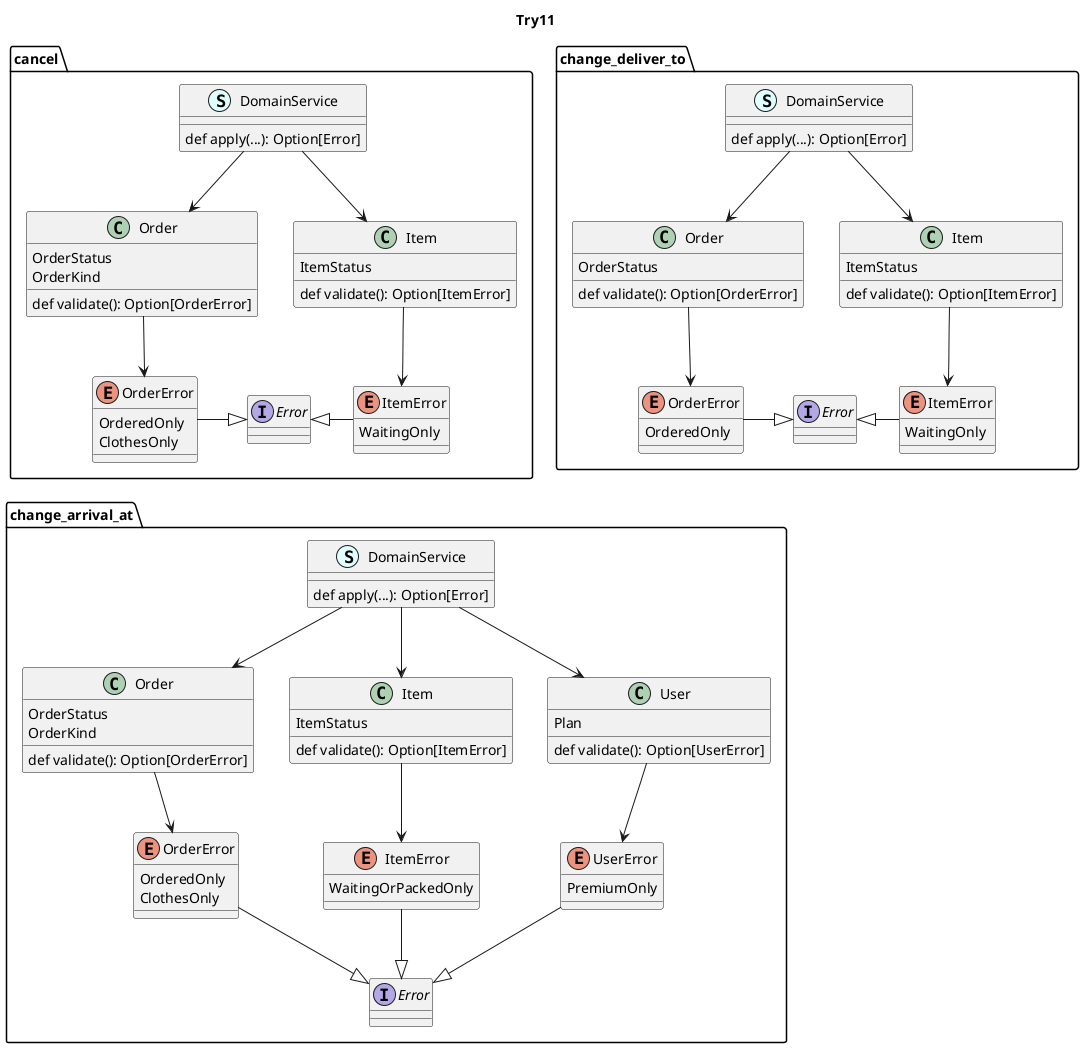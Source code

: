 @startuml

title Try11

namespace cancel {
  class DomainService << (S, lightcyan) >> {
    def apply(...): Option[Error]
  }

  class Order {
    OrderStatus
    OrderKind

    def validate(): Option[OrderError]
  }

  class Item {
    ItemStatus

    def validate(): Option[ItemError]
  }

  interface Error

  enum OrderError {
    OrderedOnly
    ClothesOnly
  }

  enum ItemError {
    WaitingOnly
  }

  DomainService --> Order
  DomainService --> Item

  Order --> OrderError
  Item --> ItemError

  OrderError -r-|> Error
  ItemError -l-|> Error
}

namespace change_deliver_to {
  class DomainService << (S, lightcyan) >> {
    def apply(...): Option[Error]
  }

  class Order {
    OrderStatus

    def validate(): Option[OrderError]
  }

  class Item {
    ItemStatus

    def validate(): Option[ItemError]
  }

  interface Error

  enum OrderError {
    OrderedOnly
  }

  enum ItemError {
    WaitingOnly
  }

  DomainService --> Order
  DomainService --> Item

  Order --> OrderError
  Item --> ItemError

  OrderError -r-|> Error
  ItemError -l-|> Error
}

namespace change_arrival_at {
  class DomainService << (S, lightcyan) >> {
    def apply(...): Option[Error]
  }

  class Order {
    OrderStatus
    OrderKind

    def validate(): Option[OrderError]
  }

  class Item {
    ItemStatus

    def validate(): Option[ItemError]
  }

  class User {
    Plan

    def validate(): Option[UserError]
  }

  interface Error

  enum OrderError {
    OrderedOnly
    ClothesOnly
  }

  enum ItemError {
    WaitingOrPackedOnly
  }

  enum UserError {
    PremiumOnly
  }

  DomainService --> Order
  DomainService --> Item
  DomainService --> User

  Order --> OrderError
  Item --> ItemError
  User --> UserError

  OrderError --|> Error
  ItemError --|> Error
  UserError --|> Error
}

cancel.ItemError -[hidden]d-> change_arrival_at.DomainService

@enduml